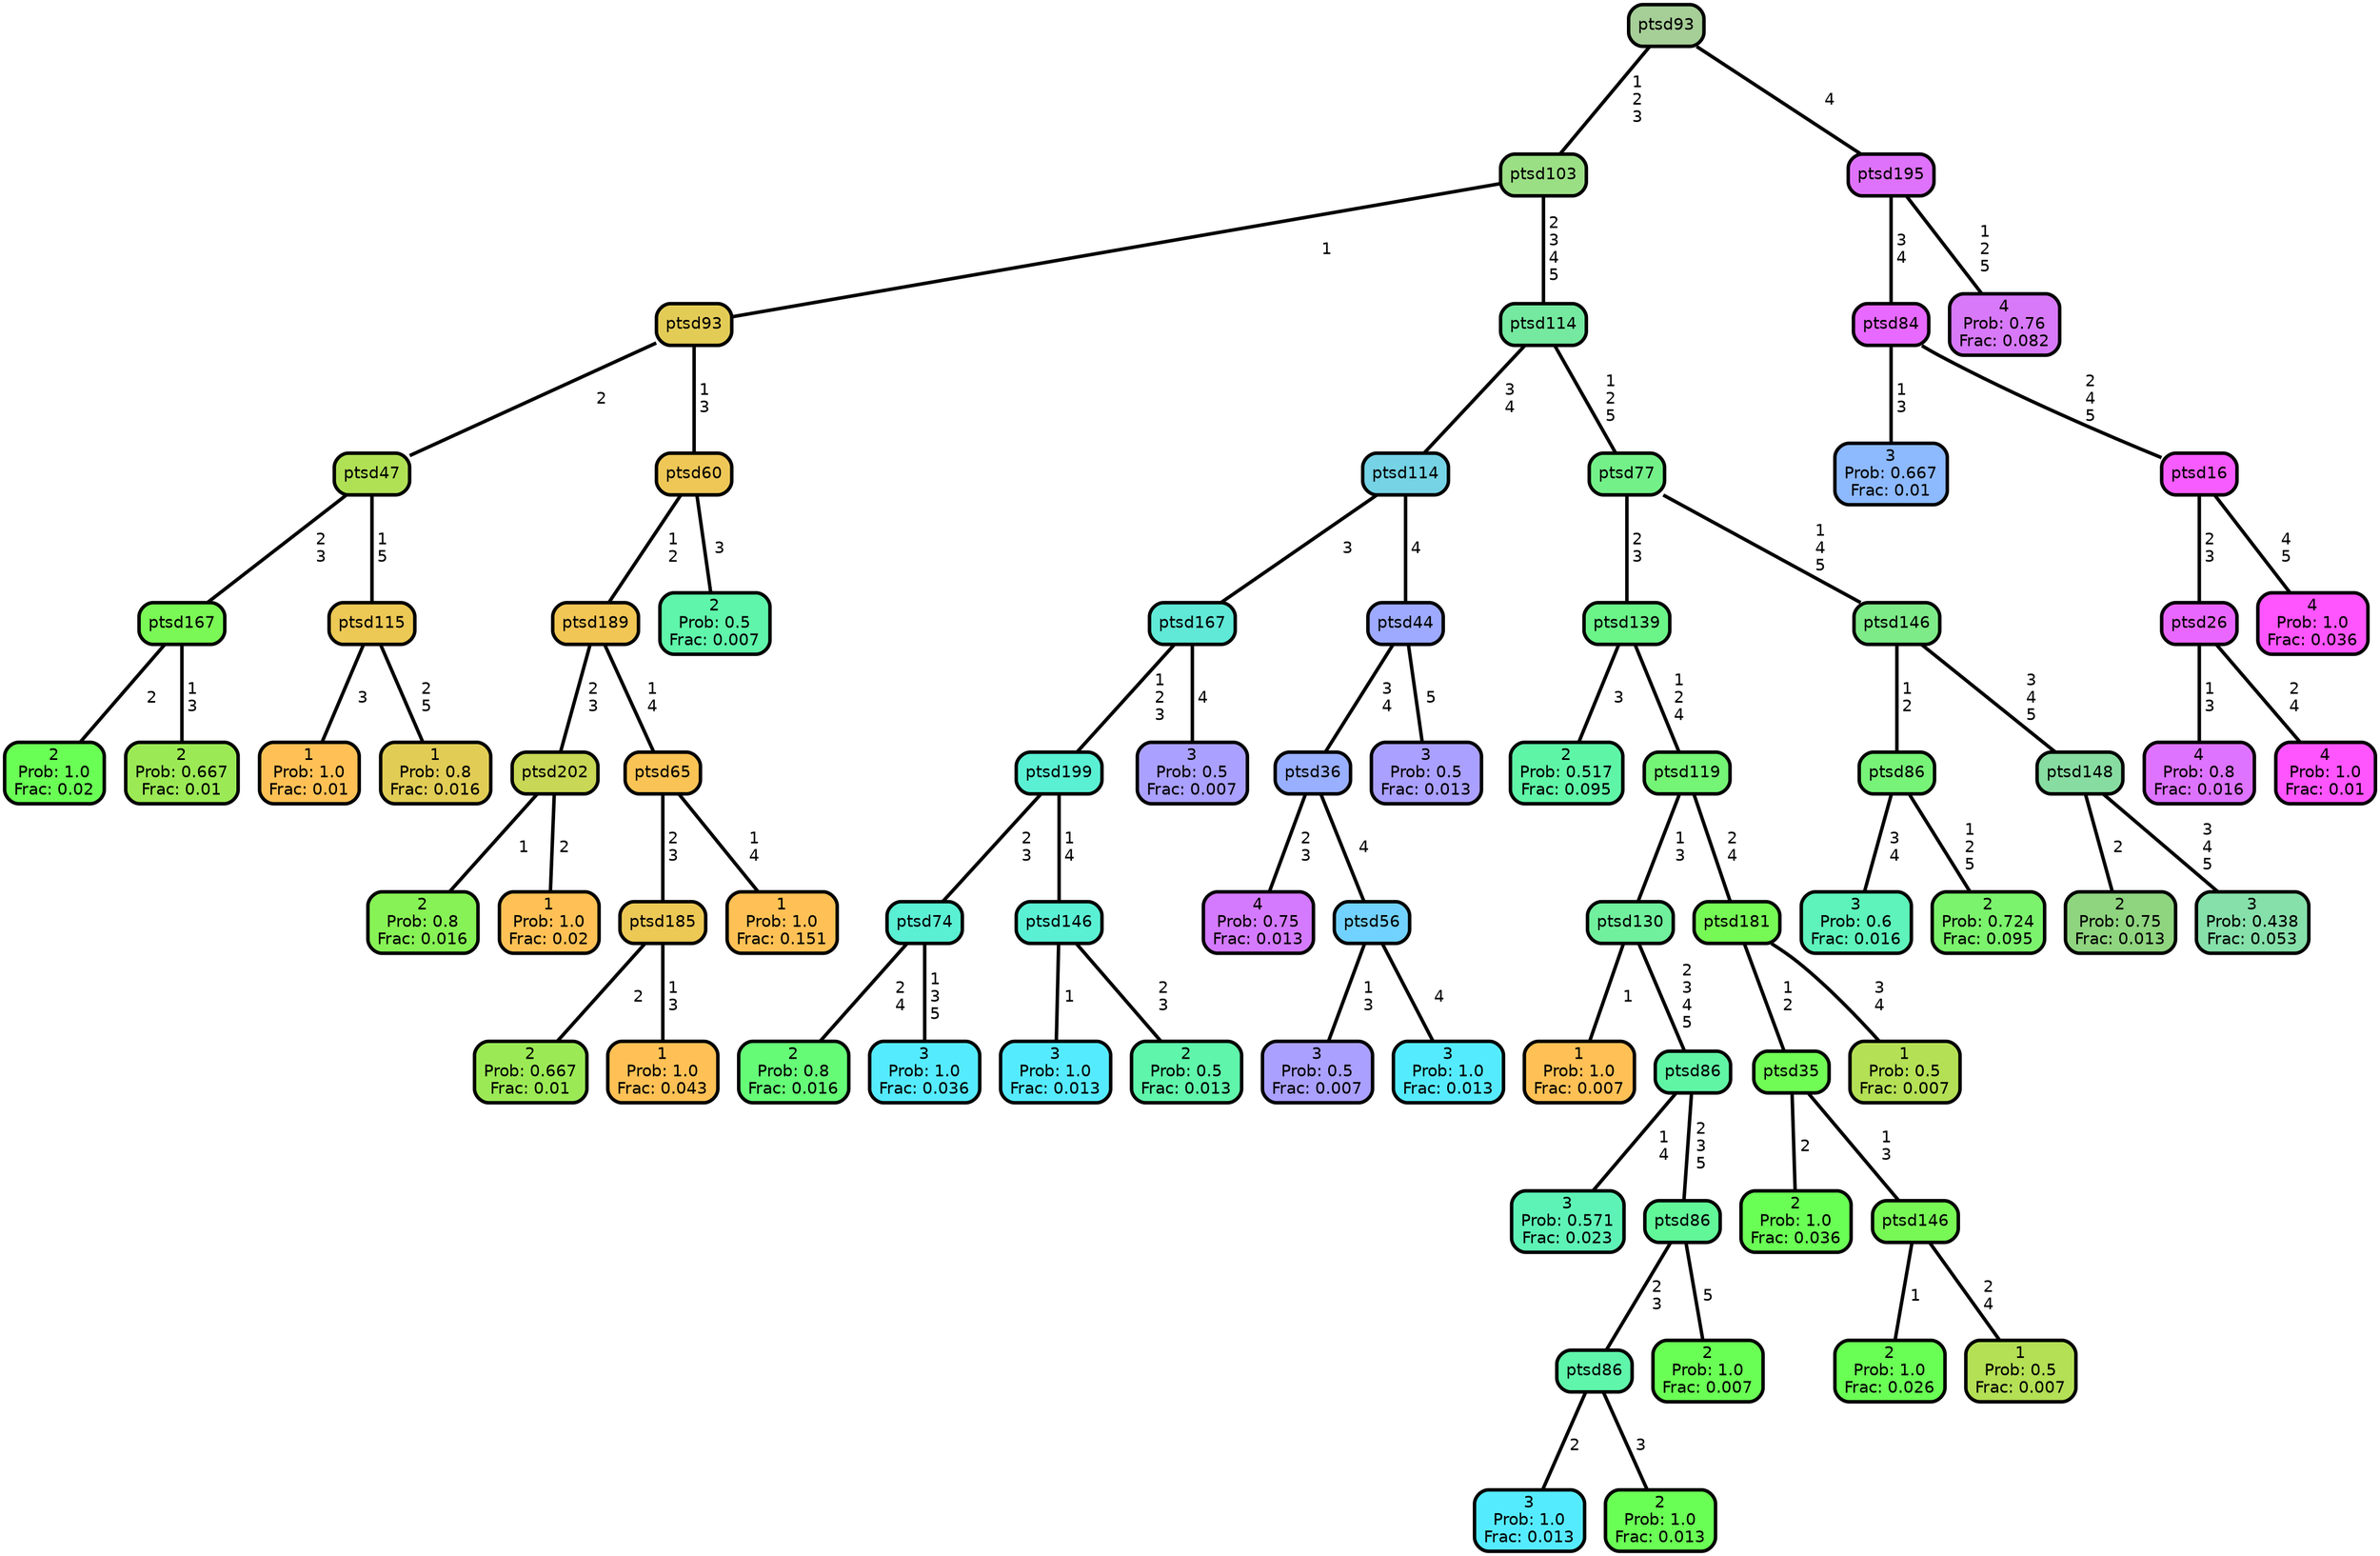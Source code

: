 graph Tree {
node [shape=box, style="filled, rounded",color="black",penwidth="3",fontcolor="black",                 fontname=helvetica] ;
graph [ranksep="0 equally", splines=straight,                 bgcolor=transparent, dpi=200] ;
edge [fontname=helvetica, color=black] ;
0 [label="2
Prob: 1.0
Frac: 0.02", fillcolor="#6aff55"] ;
1 [label="ptsd167", fillcolor="#7af855"] ;
2 [label="2
Prob: 0.667
Frac: 0.01", fillcolor="#9bea55"] ;
3 [label="ptsd47", fillcolor="#b0e155"] ;
4 [label="1
Prob: 1.0
Frac: 0.01", fillcolor="#ffc155"] ;
5 [label="ptsd115", fillcolor="#ecc855"] ;
6 [label="1
Prob: 0.8
Frac: 0.016", fillcolor="#e1cd55"] ;
7 [label="ptsd93", fillcolor="#e3cc56"] ;
8 [label="2
Prob: 0.8
Frac: 0.016", fillcolor="#87f255"] ;
9 [label="ptsd202", fillcolor="#c8d755"] ;
10 [label="1
Prob: 1.0
Frac: 0.02", fillcolor="#ffc155"] ;
11 [label="ptsd189", fillcolor="#f2c655"] ;
12 [label="2
Prob: 0.667
Frac: 0.01", fillcolor="#9bea55"] ;
13 [label="ptsd185", fillcolor="#ecc855"] ;
14 [label="1
Prob: 1.0
Frac: 0.043", fillcolor="#ffc155"] ;
15 [label="ptsd65", fillcolor="#fac355"] ;
16 [label="1
Prob: 1.0
Frac: 0.151", fillcolor="#ffc155"] ;
17 [label="ptsd60", fillcolor="#eec757"] ;
18 [label="2
Prob: 0.5
Frac: 0.007", fillcolor="#5ff5aa"] ;
19 [label="ptsd103", fillcolor="#9bdf85"] ;
20 [label="2
Prob: 0.8
Frac: 0.016", fillcolor="#65fb77"] ;
21 [label="ptsd74", fillcolor="#5af0d4"] ;
22 [label="3
Prob: 1.0
Frac: 0.036", fillcolor="#55ebff"] ;
23 [label="ptsd199", fillcolor="#5af0d4"] ;
24 [label="3
Prob: 1.0
Frac: 0.013", fillcolor="#55ebff"] ;
25 [label="ptsd146", fillcolor="#5af0d4"] ;
26 [label="2
Prob: 0.5
Frac: 0.013", fillcolor="#5ff5aa"] ;
27 [label="ptsd167", fillcolor="#60e9d7"] ;
28 [label="3
Prob: 0.5
Frac: 0.007", fillcolor="#aaa0ff"] ;
29 [label="ptsd114", fillcolor="#75d3e5"] ;
30 [label="4
Prob: 0.75
Frac: 0.013", fillcolor="#d47aff"] ;
31 [label="ptsd36", fillcolor="#99afff"] ;
32 [label="3
Prob: 0.5
Frac: 0.007", fillcolor="#aaa0ff"] ;
33 [label="ptsd56", fillcolor="#71d2ff"] ;
34 [label="3
Prob: 1.0
Frac: 0.013", fillcolor="#55ebff"] ;
35 [label="ptsd44", fillcolor="#9daaff"] ;
36 [label="3
Prob: 0.5
Frac: 0.013", fillcolor="#aaa0ff"] ;
37 [label="ptsd114", fillcolor="#74e99f"] ;
38 [label="2
Prob: 0.517
Frac: 0.095", fillcolor="#5ff5a7"] ;
39 [label="ptsd139", fillcolor="#6bf589"] ;
40 [label="1
Prob: 1.0
Frac: 0.007", fillcolor="#ffc155"] ;
41 [label="ptsd130", fillcolor="#70f09c"] ;
42 [label="3
Prob: 0.571
Frac: 0.023", fillcolor="#5ef3b6"] ;
43 [label="ptsd86", fillcolor="#60f5a5"] ;
44 [label="3
Prob: 1.0
Frac: 0.013", fillcolor="#55ebff"] ;
45 [label="ptsd86", fillcolor="#5ff5aa"] ;
46 [label="2
Prob: 1.0
Frac: 0.013", fillcolor="#6aff55"] ;
47 [label="ptsd86", fillcolor="#61f799"] ;
48 [label="2
Prob: 1.0
Frac: 0.007", fillcolor="#6aff55"] ;
49 [label="ptsd119", fillcolor="#74f575"] ;
50 [label="2
Prob: 1.0
Frac: 0.036", fillcolor="#6aff55"] ;
51 [label="ptsd35", fillcolor="#71fc55"] ;
52 [label="2
Prob: 1.0
Frac: 0.026", fillcolor="#6aff55"] ;
53 [label="ptsd146", fillcolor="#78f855"] ;
54 [label="1
Prob: 0.5
Frac: 0.007", fillcolor="#b4e055"] ;
55 [label="ptsd181", fillcolor="#76f955"] ;
56 [label="1
Prob: 0.5
Frac: 0.007", fillcolor="#b4e055"] ;
57 [label="ptsd77", fillcolor="#73f188"] ;
58 [label="3
Prob: 0.6
Frac: 0.016", fillcolor="#5df3bb"] ;
59 [label="ptsd86", fillcolor="#77f378"] ;
60 [label="2
Prob: 0.724
Frac: 0.095", fillcolor="#7bf36c"] ;
61 [label="ptsd146", fillcolor="#7deb87"] ;
62 [label="2
Prob: 0.75
Frac: 0.013", fillcolor="#8fd47f"] ;
63 [label="ptsd148", fillcolor="#87dda1"] ;
64 [label="3
Prob: 0.438
Frac: 0.053", fillcolor="#86e0aa"] ;
65 [label="ptsd93", fillcolor="#a6ce97"] ;
66 [label="3
Prob: 0.667
Frac: 0.01", fillcolor="#8db9ff"] ;
67 [label="ptsd84", fillcolor="#e769ff"] ;
68 [label="4
Prob: 0.8
Frac: 0.016", fillcolor="#dd73ff"] ;
69 [label="ptsd26", fillcolor="#e967ff"] ;
70 [label="4
Prob: 1.0
Frac: 0.01", fillcolor="#ff55ff"] ;
71 [label="ptsd16", fillcolor="#f65cff"] ;
72 [label="4
Prob: 1.0
Frac: 0.036", fillcolor="#ff55ff"] ;
73 [label="ptsd195", fillcolor="#de72fb"] ;
74 [label="4
Prob: 0.76
Frac: 0.082", fillcolor="#d779f8"] ;
1 -- 0 [label=" 2",penwidth=3] ;
1 -- 2 [label=" 1\n 3",penwidth=3] ;
3 -- 1 [label=" 2\n 3",penwidth=3] ;
3 -- 5 [label=" 1\n 5",penwidth=3] ;
5 -- 4 [label=" 3",penwidth=3] ;
5 -- 6 [label=" 2\n 5",penwidth=3] ;
7 -- 3 [label=" 2",penwidth=3] ;
7 -- 17 [label=" 1\n 3",penwidth=3] ;
9 -- 8 [label=" 1",penwidth=3] ;
9 -- 10 [label=" 2",penwidth=3] ;
11 -- 9 [label=" 2\n 3",penwidth=3] ;
11 -- 15 [label=" 1\n 4",penwidth=3] ;
13 -- 12 [label=" 2",penwidth=3] ;
13 -- 14 [label=" 1\n 3",penwidth=3] ;
15 -- 13 [label=" 2\n 3",penwidth=3] ;
15 -- 16 [label=" 1\n 4",penwidth=3] ;
17 -- 11 [label=" 1\n 2",penwidth=3] ;
17 -- 18 [label=" 3",penwidth=3] ;
19 -- 7 [label=" 1",penwidth=3] ;
19 -- 37 [label=" 2\n 3\n 4\n 5",penwidth=3] ;
21 -- 20 [label=" 2\n 4",penwidth=3] ;
21 -- 22 [label=" 1\n 3\n 5",penwidth=3] ;
23 -- 21 [label=" 2\n 3",penwidth=3] ;
23 -- 25 [label=" 1\n 4",penwidth=3] ;
25 -- 24 [label=" 1",penwidth=3] ;
25 -- 26 [label=" 2\n 3",penwidth=3] ;
27 -- 23 [label=" 1\n 2\n 3",penwidth=3] ;
27 -- 28 [label=" 4",penwidth=3] ;
29 -- 27 [label=" 3",penwidth=3] ;
29 -- 35 [label=" 4",penwidth=3] ;
31 -- 30 [label=" 2\n 3",penwidth=3] ;
31 -- 33 [label=" 4",penwidth=3] ;
33 -- 32 [label=" 1\n 3",penwidth=3] ;
33 -- 34 [label=" 4",penwidth=3] ;
35 -- 31 [label=" 3\n 4",penwidth=3] ;
35 -- 36 [label=" 5",penwidth=3] ;
37 -- 29 [label=" 3\n 4",penwidth=3] ;
37 -- 57 [label=" 1\n 2\n 5",penwidth=3] ;
39 -- 38 [label=" 3",penwidth=3] ;
39 -- 49 [label=" 1\n 2\n 4",penwidth=3] ;
41 -- 40 [label=" 1",penwidth=3] ;
41 -- 43 [label=" 2\n 3\n 4\n 5",penwidth=3] ;
43 -- 42 [label=" 1\n 4",penwidth=3] ;
43 -- 47 [label=" 2\n 3\n 5",penwidth=3] ;
45 -- 44 [label=" 2",penwidth=3] ;
45 -- 46 [label=" 3",penwidth=3] ;
47 -- 45 [label=" 2\n 3",penwidth=3] ;
47 -- 48 [label=" 5",penwidth=3] ;
49 -- 41 [label=" 1\n 3",penwidth=3] ;
49 -- 55 [label=" 2\n 4",penwidth=3] ;
51 -- 50 [label=" 2",penwidth=3] ;
51 -- 53 [label=" 1\n 3",penwidth=3] ;
53 -- 52 [label=" 1",penwidth=3] ;
53 -- 54 [label=" 2\n 4",penwidth=3] ;
55 -- 51 [label=" 1\n 2",penwidth=3] ;
55 -- 56 [label=" 3\n 4",penwidth=3] ;
57 -- 39 [label=" 2\n 3",penwidth=3] ;
57 -- 61 [label=" 1\n 4\n 5",penwidth=3] ;
59 -- 58 [label=" 3\n 4",penwidth=3] ;
59 -- 60 [label=" 1\n 2\n 5",penwidth=3] ;
61 -- 59 [label=" 1\n 2",penwidth=3] ;
61 -- 63 [label=" 3\n 4\n 5",penwidth=3] ;
63 -- 62 [label=" 2",penwidth=3] ;
63 -- 64 [label=" 3\n 4\n 5",penwidth=3] ;
65 -- 19 [label=" 1\n 2\n 3",penwidth=3] ;
65 -- 73 [label=" 4",penwidth=3] ;
67 -- 66 [label=" 1\n 3",penwidth=3] ;
67 -- 71 [label=" 2\n 4\n 5",penwidth=3] ;
69 -- 68 [label=" 1\n 3",penwidth=3] ;
69 -- 70 [label=" 2\n 4",penwidth=3] ;
71 -- 69 [label=" 2\n 3",penwidth=3] ;
71 -- 72 [label=" 4\n 5",penwidth=3] ;
73 -- 67 [label=" 3\n 4",penwidth=3] ;
73 -- 74 [label=" 1\n 2\n 5",penwidth=3] ;
{rank = same;}}